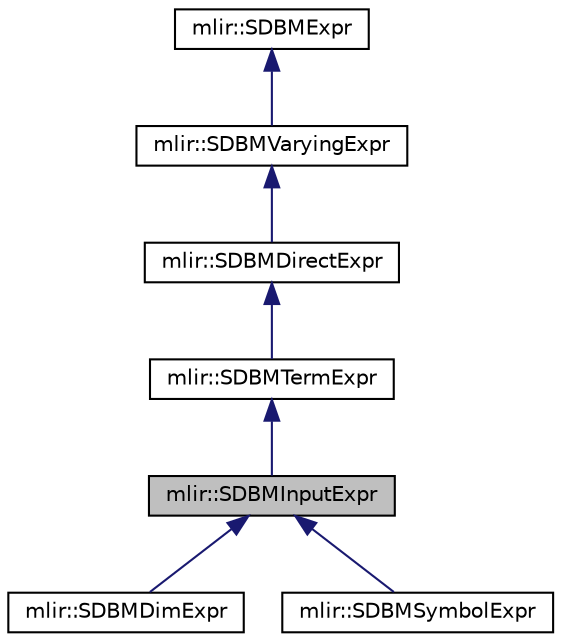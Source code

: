 digraph "mlir::SDBMInputExpr"
{
  bgcolor="transparent";
  edge [fontname="Helvetica",fontsize="10",labelfontname="Helvetica",labelfontsize="10"];
  node [fontname="Helvetica",fontsize="10",shape=record];
  Node0 [label="mlir::SDBMInputExpr",height=0.2,width=0.4,color="black", fillcolor="grey75", style="filled", fontcolor="black"];
  Node1 -> Node0 [dir="back",color="midnightblue",fontsize="10",style="solid",fontname="Helvetica"];
  Node1 [label="mlir::SDBMTermExpr",height=0.2,width=0.4,color="black",URL="$classmlir_1_1SDBMTermExpr.html",tooltip="SDBM term expression can be one of: "];
  Node2 -> Node1 [dir="back",color="midnightblue",fontsize="10",style="solid",fontname="Helvetica"];
  Node2 [label="mlir::SDBMDirectExpr",height=0.2,width=0.4,color="black",URL="$classmlir_1_1SDBMDirectExpr.html",tooltip="SDBM direct expression includes exactly one variable (symbol or dimension), which is not negated in t..."];
  Node3 -> Node2 [dir="back",color="midnightblue",fontsize="10",style="solid",fontname="Helvetica"];
  Node3 [label="mlir::SDBMVaryingExpr",height=0.2,width=0.4,color="black",URL="$classmlir_1_1SDBMVaryingExpr.html",tooltip="SDBM varying expression can be one of: "];
  Node4 -> Node3 [dir="back",color="midnightblue",fontsize="10",style="solid",fontname="Helvetica"];
  Node4 [label="mlir::SDBMExpr",height=0.2,width=0.4,color="black",URL="$classmlir_1_1SDBMExpr.html",tooltip="Striped Difference-Bounded Matrix (SDBM) expression is a base left-hand side expression for the SDBM ..."];
  Node0 -> Node5 [dir="back",color="midnightblue",fontsize="10",style="solid",fontname="Helvetica"];
  Node5 [label="mlir::SDBMDimExpr",height=0.2,width=0.4,color="black",URL="$classmlir_1_1SDBMDimExpr.html",tooltip="SDBM dimension expression. "];
  Node0 -> Node6 [dir="back",color="midnightblue",fontsize="10",style="solid",fontname="Helvetica"];
  Node6 [label="mlir::SDBMSymbolExpr",height=0.2,width=0.4,color="black",URL="$classmlir_1_1SDBMSymbolExpr.html",tooltip="SDBM symbol expression. "];
}
